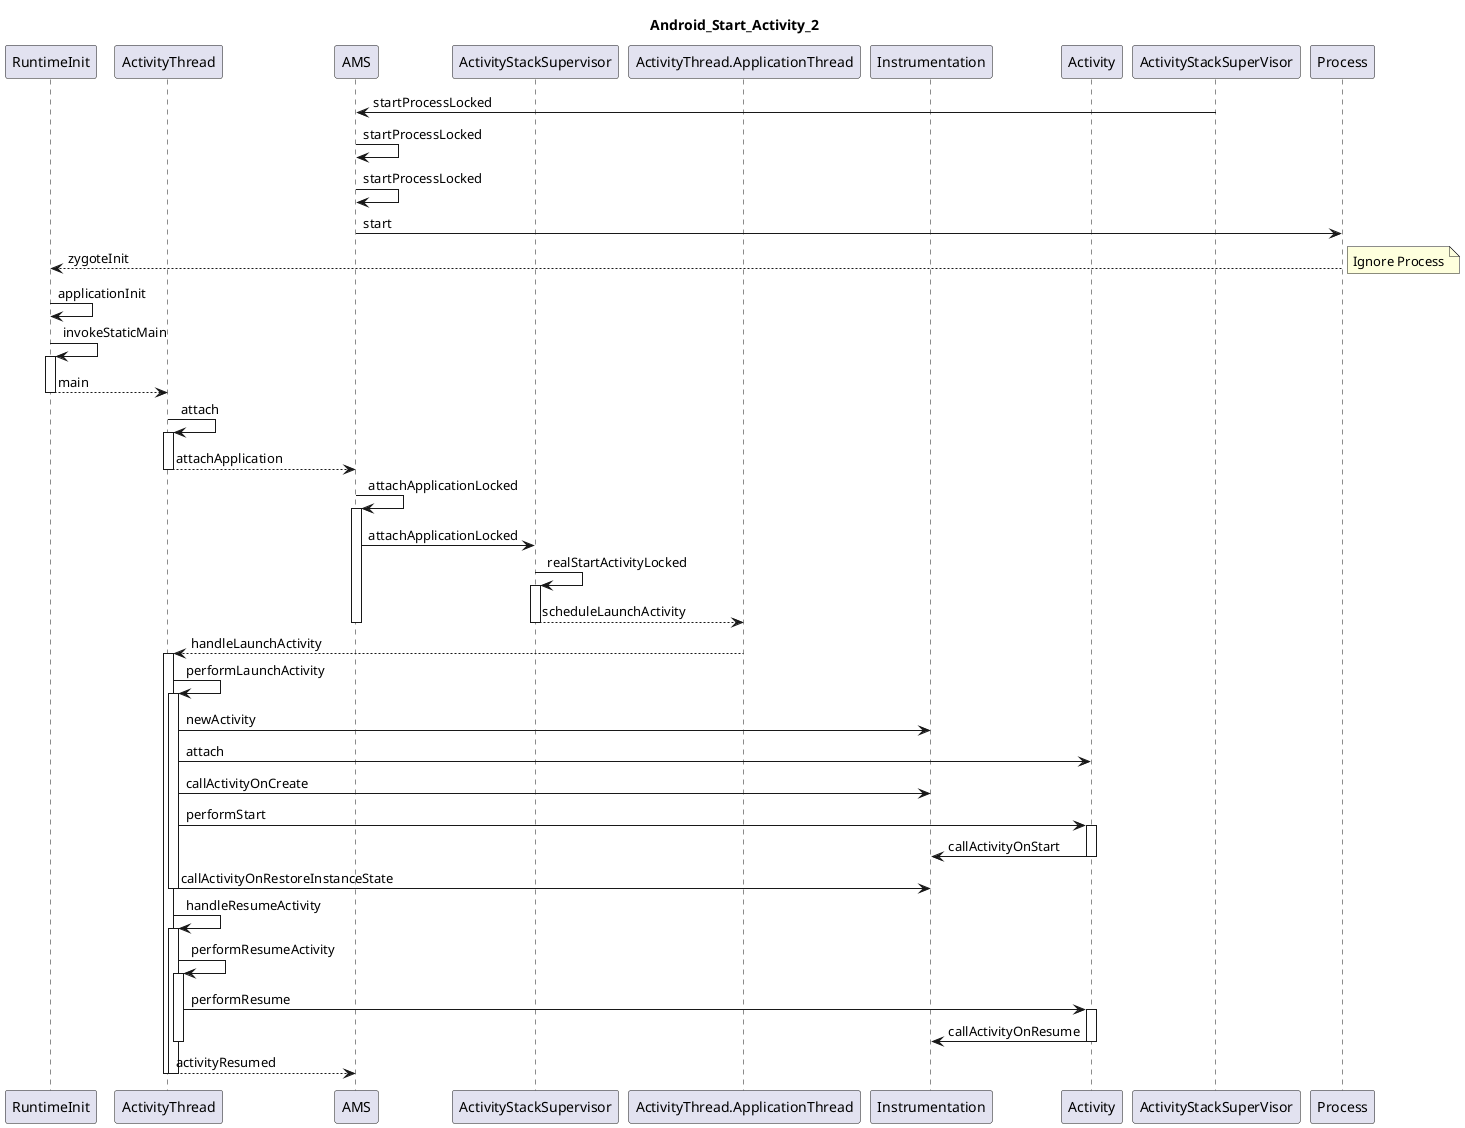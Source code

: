 
@startuml
title Android_Start_Activity_2
participant RuntimeInit
participant ActivityThread
participant AMS
participant ActivityStackSupervisor
participant ActivityThread.ApplicationThread
participant Instrumentation
participant Activity
ActivityStackSuperVisor -> AMS : startProcessLocked
AMS -> AMS : startProcessLocked
AMS -> AMS : startProcessLocked
AMS -> Process : start

Process ---> RuntimeInit : zygoteInit
note right : Ignore Process
RuntimeInit -> RuntimeInit : applicationInit
RuntimeInit -> RuntimeInit : invokeStaticMain
activate RuntimeInit
RuntimeInit ---> ActivityThread : main
deactivate RuntimeInit
ActivityThread -> ActivityThread : attach
activate ActivityThread
ActivityThread ---> AMS : attachApplication
deactivate ActivityThread
AMS -> AMS : attachApplicationLocked
activate AMS
AMS -> ActivityStackSupervisor : attachApplicationLocked
ActivityStackSupervisor -> ActivityStackSupervisor : realStartActivityLocked
activate ActivityStackSupervisor
ActivityStackSupervisor ---> ActivityThread.ApplicationThread : scheduleLaunchActivity
deactivate ActivityStackSupervisor
deactivate AMS
ActivityThread.ApplicationThread ---> ActivityThread : handleLaunchActivity
activate ActivityThread
    ActivityThread -> ActivityThread : performLaunchActivity
    activate ActivityThread
        ActivityThread -> Instrumentation : newActivity
        ActivityThread -> Activity : attach
        ActivityThread -> Instrumentation : callActivityOnCreate
        ActivityThread -> Activity : performStart
        activate Activity
            Activity -> Instrumentation : callActivityOnStart
        deactivate Activity
        ActivityThread -> Instrumentation : callActivityOnRestoreInstanceState
    deactivate ActivityThread
    ActivityThread -> ActivityThread : handleResumeActivity
    activate ActivityThread
        ActivityThread -> ActivityThread : performResumeActivity
        activate ActivityThread
            ActivityThread -> Activity : performResume
            activate Activity
                Activity -> Instrumentation : callActivityOnResume
            deactivate Activity
        deactivate ActivityThread
        ActivityThread ---> AMS : activityResumed
    deactivate ActivityThread
deactivate ActivityThread
@enduml